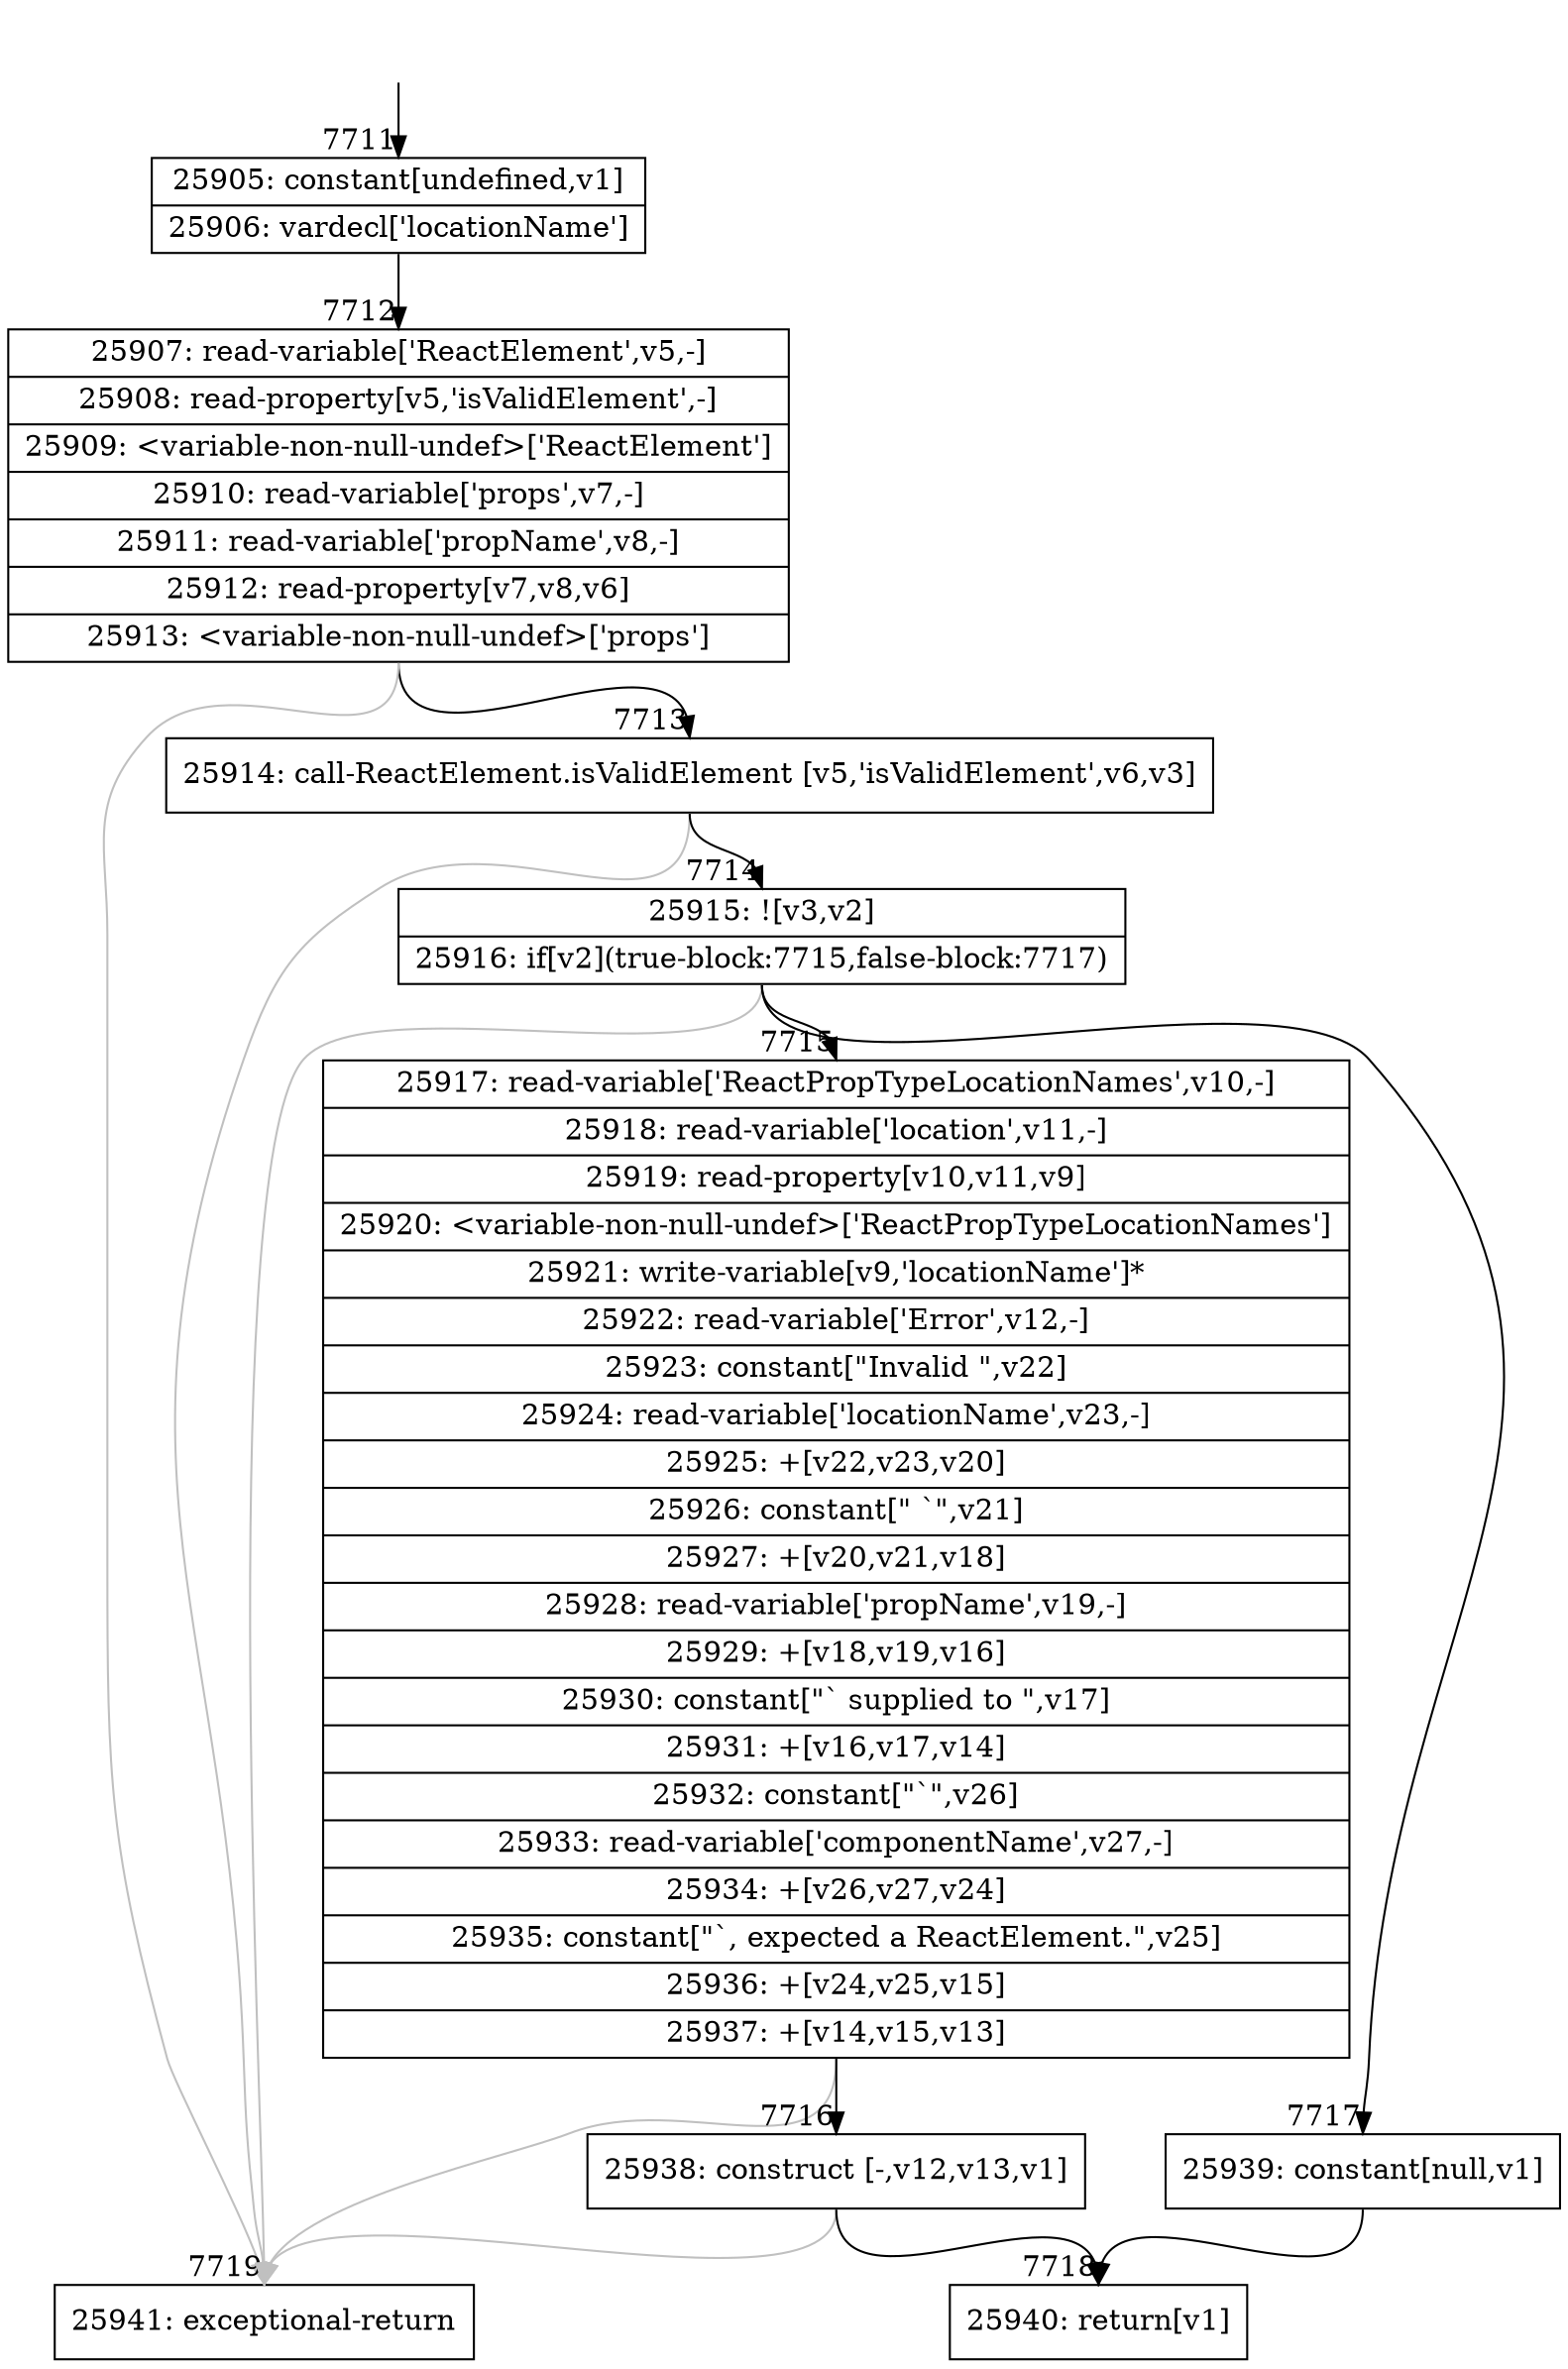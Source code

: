 digraph {
rankdir="TD"
BB_entry547[shape=none,label=""];
BB_entry547 -> BB7711 [tailport=s, headport=n, headlabel="    7711"]
BB7711 [shape=record label="{25905: constant[undefined,v1]|25906: vardecl['locationName']}" ] 
BB7711 -> BB7712 [tailport=s, headport=n, headlabel="      7712"]
BB7712 [shape=record label="{25907: read-variable['ReactElement',v5,-]|25908: read-property[v5,'isValidElement',-]|25909: \<variable-non-null-undef\>['ReactElement']|25910: read-variable['props',v7,-]|25911: read-variable['propName',v8,-]|25912: read-property[v7,v8,v6]|25913: \<variable-non-null-undef\>['props']}" ] 
BB7712 -> BB7713 [tailport=s, headport=n, headlabel="      7713"]
BB7712 -> BB7719 [tailport=s, headport=n, color=gray, headlabel="      7719"]
BB7713 [shape=record label="{25914: call-ReactElement.isValidElement [v5,'isValidElement',v6,v3]}" ] 
BB7713 -> BB7714 [tailport=s, headport=n, headlabel="      7714"]
BB7713 -> BB7719 [tailport=s, headport=n, color=gray]
BB7714 [shape=record label="{25915: ![v3,v2]|25916: if[v2](true-block:7715,false-block:7717)}" ] 
BB7714 -> BB7715 [tailport=s, headport=n, headlabel="      7715"]
BB7714 -> BB7717 [tailport=s, headport=n, headlabel="      7717"]
BB7714 -> BB7719 [tailport=s, headport=n, color=gray]
BB7715 [shape=record label="{25917: read-variable['ReactPropTypeLocationNames',v10,-]|25918: read-variable['location',v11,-]|25919: read-property[v10,v11,v9]|25920: \<variable-non-null-undef\>['ReactPropTypeLocationNames']|25921: write-variable[v9,'locationName']*|25922: read-variable['Error',v12,-]|25923: constant[\"Invalid \",v22]|25924: read-variable['locationName',v23,-]|25925: +[v22,v23,v20]|25926: constant[\" `\",v21]|25927: +[v20,v21,v18]|25928: read-variable['propName',v19,-]|25929: +[v18,v19,v16]|25930: constant[\"` supplied to \",v17]|25931: +[v16,v17,v14]|25932: constant[\"`\",v26]|25933: read-variable['componentName',v27,-]|25934: +[v26,v27,v24]|25935: constant[\"`, expected a ReactElement.\",v25]|25936: +[v24,v25,v15]|25937: +[v14,v15,v13]}" ] 
BB7715 -> BB7716 [tailport=s, headport=n, headlabel="      7716"]
BB7715 -> BB7719 [tailport=s, headport=n, color=gray]
BB7716 [shape=record label="{25938: construct [-,v12,v13,v1]}" ] 
BB7716 -> BB7718 [tailport=s, headport=n, headlabel="      7718"]
BB7716 -> BB7719 [tailport=s, headport=n, color=gray]
BB7717 [shape=record label="{25939: constant[null,v1]}" ] 
BB7717 -> BB7718 [tailport=s, headport=n]
BB7718 [shape=record label="{25940: return[v1]}" ] 
BB7719 [shape=record label="{25941: exceptional-return}" ] 
//#$~ 13679
}
